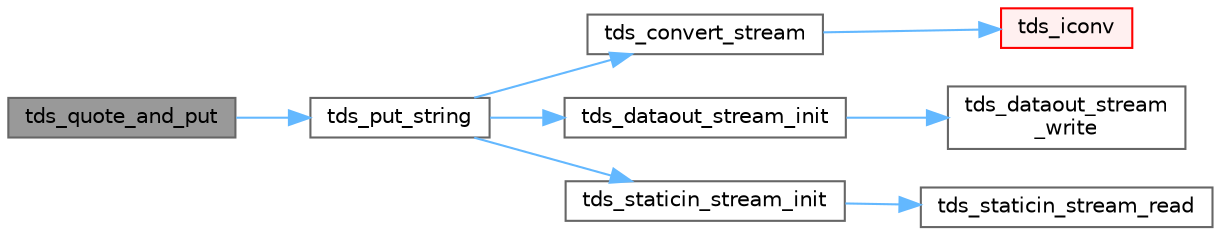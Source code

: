 digraph "tds_quote_and_put"
{
 // LATEX_PDF_SIZE
  bgcolor="transparent";
  edge [fontname=Helvetica,fontsize=10,labelfontname=Helvetica,labelfontsize=10];
  node [fontname=Helvetica,fontsize=10,shape=box,height=0.2,width=0.4];
  rankdir="LR";
  Node1 [id="Node000001",label="tds_quote_and_put",height=0.2,width=0.4,color="gray40", fillcolor="grey60", style="filled", fontcolor="black",tooltip="Send a string to server while quoting it."];
  Node1 -> Node2 [id="edge1_Node000001_Node000002",color="steelblue1",style="solid",tooltip=" "];
  Node2 [id="Node000002",label="tds_put_string",height=0.2,width=0.4,color="grey40", fillcolor="white", style="filled",URL="$a00591.html#ga1fcaf8d488cc1390f106ce3ad0bf37b4",tooltip="Output a string to wire automatic translate string to unicode if needed."];
  Node2 -> Node3 [id="edge2_Node000002_Node000003",color="steelblue1",style="solid",tooltip=" "];
  Node3 [id="Node000003",label="tds_convert_stream",height=0.2,width=0.4,color="grey40", fillcolor="white", style="filled",URL="$a01479.html#a9d8eb43a81ff58ab423dce0ce95b9564",tooltip="Reads and writes from a stream converting characters."];
  Node3 -> Node4 [id="edge3_Node000003_Node000004",color="steelblue1",style="solid",tooltip=" "];
  Node4 [id="Node000004",label="tds_iconv",height=0.2,width=0.4,color="red", fillcolor="#FFF0F0", style="filled",URL="$a00588.html#ga87db49044919f1bc84c0ff5e9ab00304",tooltip="Wrapper around iconv(3)."];
  Node2 -> Node7 [id="edge4_Node000002_Node000007",color="steelblue1",style="solid",tooltip=" "];
  Node7 [id="Node000007",label="tds_dataout_stream_init",height=0.2,width=0.4,color="grey40", fillcolor="white", style="filled",URL="$a01479.html#aa038a9125979f8f0915dbd53cbf27e5a",tooltip="Initialize a data output stream."];
  Node7 -> Node8 [id="edge5_Node000007_Node000008",color="steelblue1",style="solid",tooltip=" "];
  Node8 [id="Node000008",label="tds_dataout_stream\l_write",height=0.2,width=0.4,color="grey40", fillcolor="white", style="filled",URL="$a01479.html#ae38a590ee08cf398e7adef536ac94538",tooltip="Writes data to network for output stream."];
  Node2 -> Node9 [id="edge6_Node000002_Node000009",color="steelblue1",style="solid",tooltip=" "];
  Node9 [id="Node000009",label="tds_staticin_stream_init",height=0.2,width=0.4,color="grey40", fillcolor="white", style="filled",URL="$a01479.html#aa9e1e45f0305622dd6aed9f8fe158581",tooltip="Initialize an input stream for read from a static allocated buffer."];
  Node9 -> Node10 [id="edge7_Node000009_Node000010",color="steelblue1",style="solid",tooltip=" "];
  Node10 [id="Node000010",label="tds_staticin_stream_read",height=0.2,width=0.4,color="grey40", fillcolor="white", style="filled",URL="$a01479.html#a76b02f1fa5b79dc7e1ef2651a9afe3f7",tooltip="Reads data from a static allocated buffer."];
}

